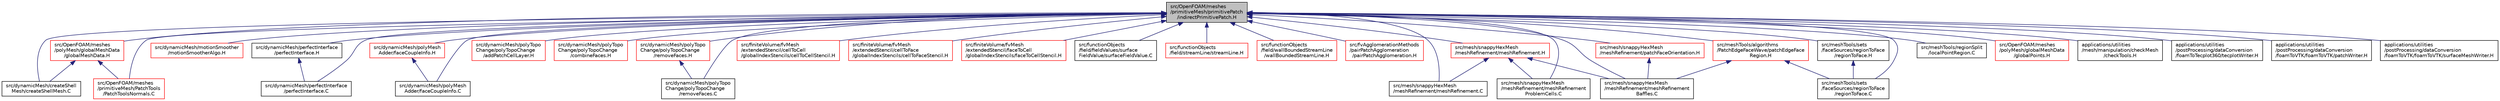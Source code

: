 digraph "src/OpenFOAM/meshes/primitiveMesh/primitivePatch/indirectPrimitivePatch.H"
{
  bgcolor="transparent";
  edge [fontname="Helvetica",fontsize="10",labelfontname="Helvetica",labelfontsize="10"];
  node [fontname="Helvetica",fontsize="10",shape=record];
  Node167 [label="src/OpenFOAM/meshes\l/primitiveMesh/primitivePatch\l/indirectPrimitivePatch.H",height=0.2,width=0.4,color="black", fillcolor="grey75", style="filled", fontcolor="black"];
  Node167 -> Node168 [dir="back",color="midnightblue",fontsize="10",style="solid",fontname="Helvetica"];
  Node168 [label="src/dynamicMesh/createShell\lMesh/createShellMesh.C",height=0.2,width=0.4,color="black",URL="$a00395.html"];
  Node167 -> Node169 [dir="back",color="midnightblue",fontsize="10",style="solid",fontname="Helvetica"];
  Node169 [label="src/dynamicMesh/motionSmoother\l/motionSmootherAlgo.H",height=0.2,width=0.4,color="red",URL="$a00593.html"];
  Node167 -> Node187 [dir="back",color="midnightblue",fontsize="10",style="solid",fontname="Helvetica"];
  Node187 [label="src/dynamicMesh/perfectInterface\l/perfectInterface.H",height=0.2,width=0.4,color="black",URL="$a00647.html"];
  Node187 -> Node188 [dir="back",color="midnightblue",fontsize="10",style="solid",fontname="Helvetica"];
  Node188 [label="src/dynamicMesh/perfectInterface\l/perfectInterface.C",height=0.2,width=0.4,color="black",URL="$a00644.html",tooltip="Best thing is probably to look at attachDetach which does almost exactly the same but for the geometr..."];
  Node167 -> Node188 [dir="back",color="midnightblue",fontsize="10",style="solid",fontname="Helvetica"];
  Node167 -> Node189 [dir="back",color="midnightblue",fontsize="10",style="solid",fontname="Helvetica"];
  Node189 [label="src/dynamicMesh/polyMesh\lAdder/faceCoupleInfo.H",height=0.2,width=0.4,color="red",URL="$a00668.html"];
  Node189 -> Node192 [dir="back",color="midnightblue",fontsize="10",style="solid",fontname="Helvetica"];
  Node192 [label="src/dynamicMesh/polyMesh\lAdder/faceCoupleInfo.C",height=0.2,width=0.4,color="black",URL="$a00665.html"];
  Node167 -> Node192 [dir="back",color="midnightblue",fontsize="10",style="solid",fontname="Helvetica"];
  Node167 -> Node197 [dir="back",color="midnightblue",fontsize="10",style="solid",fontname="Helvetica"];
  Node197 [label="src/dynamicMesh/polyTopo\lChange/polyTopoChange\l/addPatchCellLayer.H",height=0.2,width=0.4,color="red",URL="$a00725.html"];
  Node167 -> Node199 [dir="back",color="midnightblue",fontsize="10",style="solid",fontname="Helvetica"];
  Node199 [label="src/dynamicMesh/polyTopo\lChange/polyTopoChange\l/combineFaces.H",height=0.2,width=0.4,color="red",URL="$a00731.html"];
  Node167 -> Node201 [dir="back",color="midnightblue",fontsize="10",style="solid",fontname="Helvetica"];
  Node201 [label="src/dynamicMesh/polyTopo\lChange/polyTopoChange\l/removeFaces.H",height=0.2,width=0.4,color="red",URL="$a00827.html"];
  Node201 -> Node240 [dir="back",color="midnightblue",fontsize="10",style="solid",fontname="Helvetica"];
  Node240 [label="src/dynamicMesh/polyTopo\lChange/polyTopoChange\l/removeFaces.C",height=0.2,width=0.4,color="black",URL="$a41531.html"];
  Node167 -> Node240 [dir="back",color="midnightblue",fontsize="10",style="solid",fontname="Helvetica"];
  Node167 -> Node241 [dir="back",color="midnightblue",fontsize="10",style="solid",fontname="Helvetica"];
  Node241 [label="src/finiteVolume/fvMesh\l/extendedStencil/cellToCell\l/globalIndexStencils/cellToCellStencil.H",height=0.2,width=0.4,color="red",URL="$a03536.html"];
  Node167 -> Node260 [dir="back",color="midnightblue",fontsize="10",style="solid",fontname="Helvetica"];
  Node260 [label="src/finiteVolume/fvMesh\l/extendedStencil/cellToFace\l/globalIndexStencils/cellToFaceStencil.H",height=0.2,width=0.4,color="red",URL="$a03602.html"];
  Node167 -> Node298 [dir="back",color="midnightblue",fontsize="10",style="solid",fontname="Helvetica"];
  Node298 [label="src/finiteVolume/fvMesh\l/extendedStencil/faceToCell\l/globalIndexStencils/faceToCellStencil.H",height=0.2,width=0.4,color="red",URL="$a03701.html"];
  Node167 -> Node305 [dir="back",color="midnightblue",fontsize="10",style="solid",fontname="Helvetica"];
  Node305 [label="src/functionObjects\l/field/fieldValues/surface\lFieldValue/surfaceFieldValue.C",height=0.2,width=0.4,color="black",URL="$a04649.html"];
  Node167 -> Node306 [dir="back",color="midnightblue",fontsize="10",style="solid",fontname="Helvetica"];
  Node306 [label="src/functionObjects\l/field/streamLine/streamLine.H",height=0.2,width=0.4,color="red",URL="$a04799.html"];
  Node167 -> Node308 [dir="back",color="midnightblue",fontsize="10",style="solid",fontname="Helvetica"];
  Node308 [label="src/functionObjects\l/field/wallBoundedStreamLine\l/wallBoundedStreamLine.H",height=0.2,width=0.4,color="red",URL="$a04844.html"];
  Node167 -> Node310 [dir="back",color="midnightblue",fontsize="10",style="solid",fontname="Helvetica"];
  Node310 [label="src/fvAgglomerationMethods\l/pairPatchAgglomeration\l/pairPatchAgglomeration.H",height=0.2,width=0.4,color="red",URL="$a05009.html"];
  Node167 -> Node210 [dir="back",color="midnightblue",fontsize="10",style="solid",fontname="Helvetica"];
  Node210 [label="src/mesh/snappyHexMesh\l/meshRefinement/meshRefinement.H",height=0.2,width=0.4,color="red",URL="$a07736.html"];
  Node210 -> Node211 [dir="back",color="midnightblue",fontsize="10",style="solid",fontname="Helvetica"];
  Node211 [label="src/mesh/snappyHexMesh\l/meshRefinement/meshRefinement.C",height=0.2,width=0.4,color="black",URL="$a07733.html"];
  Node210 -> Node212 [dir="back",color="midnightblue",fontsize="10",style="solid",fontname="Helvetica"];
  Node212 [label="src/mesh/snappyHexMesh\l/meshRefinement/meshRefinement\lBaffles.C",height=0.2,width=0.4,color="black",URL="$a07739.html"];
  Node210 -> Node176 [dir="back",color="midnightblue",fontsize="10",style="solid",fontname="Helvetica"];
  Node176 [label="src/mesh/snappyHexMesh\l/meshRefinement/meshRefinement\lProblemCells.C",height=0.2,width=0.4,color="black",URL="$a07745.html"];
  Node167 -> Node211 [dir="back",color="midnightblue",fontsize="10",style="solid",fontname="Helvetica"];
  Node167 -> Node212 [dir="back",color="midnightblue",fontsize="10",style="solid",fontname="Helvetica"];
  Node167 -> Node313 [dir="back",color="midnightblue",fontsize="10",style="solid",fontname="Helvetica"];
  Node313 [label="src/mesh/snappyHexMesh\l/meshRefinement/patchFaceOrientation.H",height=0.2,width=0.4,color="red",URL="$a07757.html"];
  Node313 -> Node212 [dir="back",color="midnightblue",fontsize="10",style="solid",fontname="Helvetica"];
  Node167 -> Node176 [dir="back",color="midnightblue",fontsize="10",style="solid",fontname="Helvetica"];
  Node167 -> Node315 [dir="back",color="midnightblue",fontsize="10",style="solid",fontname="Helvetica"];
  Node315 [label="src/meshTools/algorithms\l/PatchEdgeFaceWave/patchEdgeFace\lRegion.H",height=0.2,width=0.4,color="red",URL="$a07880.html"];
  Node315 -> Node212 [dir="back",color="midnightblue",fontsize="10",style="solid",fontname="Helvetica"];
  Node315 -> Node317 [dir="back",color="midnightblue",fontsize="10",style="solid",fontname="Helvetica"];
  Node317 [label="src/meshTools/sets\l/faceSources/regionToFace\l/regionToFace.C",height=0.2,width=0.4,color="black",URL="$a08711.html"];
  Node167 -> Node318 [dir="back",color="midnightblue",fontsize="10",style="solid",fontname="Helvetica"];
  Node318 [label="src/meshTools/regionSplit\l/localPointRegion.C",height=0.2,width=0.4,color="black",URL="$a08450.html"];
  Node167 -> Node319 [dir="back",color="midnightblue",fontsize="10",style="solid",fontname="Helvetica"];
  Node319 [label="src/meshTools/sets\l/faceSources/regionToFace\l/regionToFace.H",height=0.2,width=0.4,color="black",URL="$a08714.html"];
  Node319 -> Node317 [dir="back",color="midnightblue",fontsize="10",style="solid",fontname="Helvetica"];
  Node167 -> Node317 [dir="back",color="midnightblue",fontsize="10",style="solid",fontname="Helvetica"];
  Node167 -> Node320 [dir="back",color="midnightblue",fontsize="10",style="solid",fontname="Helvetica"];
  Node320 [label="src/OpenFOAM/meshes\l/polyMesh/globalMeshData\l/globalMeshData.H",height=0.2,width=0.4,color="red",URL="$a12293.html"];
  Node320 -> Node168 [dir="back",color="midnightblue",fontsize="10",style="solid",fontname="Helvetica"];
  Node320 -> Node345 [dir="back",color="midnightblue",fontsize="10",style="solid",fontname="Helvetica"];
  Node345 [label="src/OpenFOAM/meshes\l/primitiveMesh/PatchTools\l/PatchToolsNormals.C",height=0.2,width=0.4,color="red",URL="$a12635.html"];
  Node167 -> Node349 [dir="back",color="midnightblue",fontsize="10",style="solid",fontname="Helvetica"];
  Node349 [label="src/OpenFOAM/meshes\l/polyMesh/globalMeshData\l/globalPoints.H",height=0.2,width=0.4,color="red",URL="$a12302.html"];
  Node167 -> Node345 [dir="back",color="midnightblue",fontsize="10",style="solid",fontname="Helvetica"];
  Node167 -> Node351 [dir="back",color="midnightblue",fontsize="10",style="solid",fontname="Helvetica"];
  Node351 [label="applications/utilities\l/mesh/manipulation/checkMesh\l/checkTools.H",height=0.2,width=0.4,color="black",URL="$a18956.html"];
  Node167 -> Node352 [dir="back",color="midnightblue",fontsize="10",style="solid",fontname="Helvetica"];
  Node352 [label="applications/utilities\l/postProcessing/dataConversion\l/foamToTecplot360/tecplotWriter.H",height=0.2,width=0.4,color="black",URL="$a19358.html"];
  Node167 -> Node353 [dir="back",color="midnightblue",fontsize="10",style="solid",fontname="Helvetica"];
  Node353 [label="applications/utilities\l/postProcessing/dataConversion\l/foamToVTK/foamToVTK/patchWriter.H",height=0.2,width=0.4,color="black",URL="$a19394.html"];
  Node167 -> Node354 [dir="back",color="midnightblue",fontsize="10",style="solid",fontname="Helvetica"];
  Node354 [label="applications/utilities\l/postProcessing/dataConversion\l/foamToVTK/foamToVTK/surfaceMeshWriter.H",height=0.2,width=0.4,color="black",URL="$a19403.html"];
}
